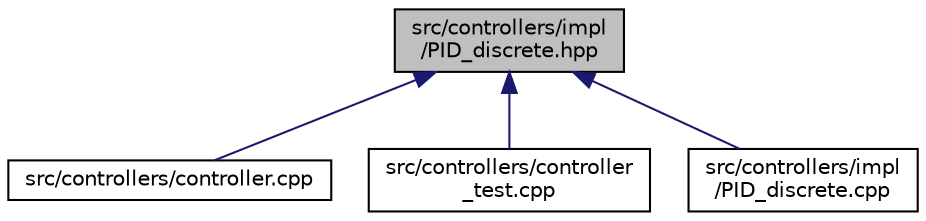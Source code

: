 digraph "src/controllers/impl/PID_discrete.hpp"
{
 // LATEX_PDF_SIZE
  edge [fontname="Helvetica",fontsize="10",labelfontname="Helvetica",labelfontsize="10"];
  node [fontname="Helvetica",fontsize="10",shape=record];
  Node1 [label="src/controllers/impl\l/PID_discrete.hpp",height=0.2,width=0.4,color="black", fillcolor="grey75", style="filled", fontcolor="black",tooltip=" "];
  Node1 -> Node2 [dir="back",color="midnightblue",fontsize="10",style="solid"];
  Node2 [label="src/controllers/controller.cpp",height=0.2,width=0.4,color="black", fillcolor="white", style="filled",URL="$controller_8cpp.html",tooltip=" "];
  Node1 -> Node3 [dir="back",color="midnightblue",fontsize="10",style="solid"];
  Node3 [label="src/controllers/controller\l_test.cpp",height=0.2,width=0.4,color="black", fillcolor="white", style="filled",URL="$controller__test_8cpp.html",tooltip=" "];
  Node1 -> Node4 [dir="back",color="midnightblue",fontsize="10",style="solid"];
  Node4 [label="src/controllers/impl\l/PID_discrete.cpp",height=0.2,width=0.4,color="black", fillcolor="white", style="filled",URL="$_p_i_d__discrete_8cpp.html",tooltip=" "];
}
